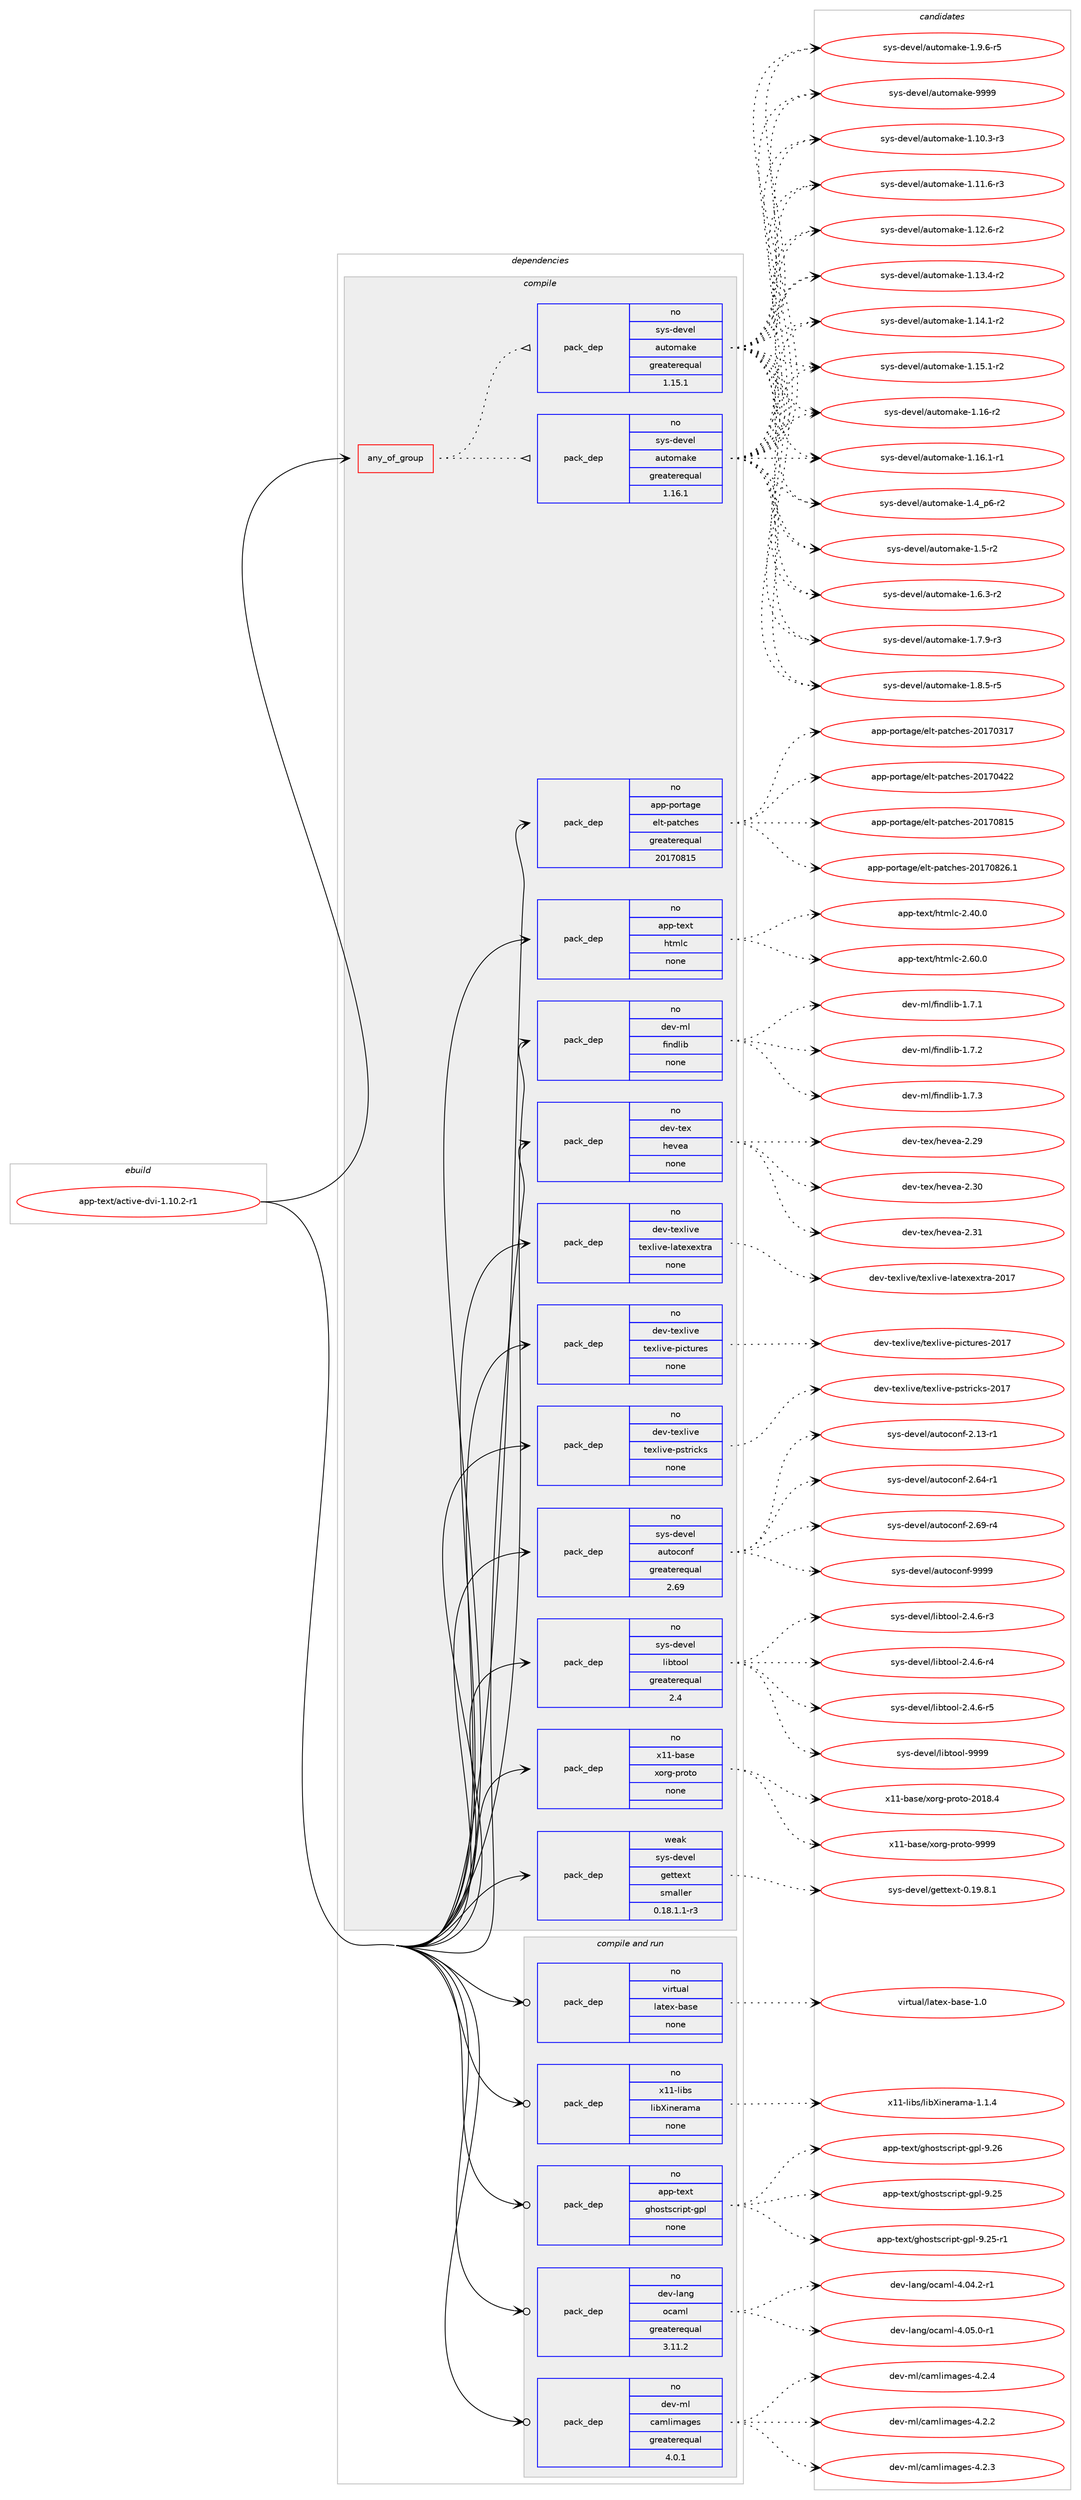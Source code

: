 digraph prolog {

# *************
# Graph options
# *************

newrank=true;
concentrate=true;
compound=true;
graph [rankdir=LR,fontname=Helvetica,fontsize=10,ranksep=1.5];#, ranksep=2.5, nodesep=0.2];
edge  [arrowhead=vee];
node  [fontname=Helvetica,fontsize=10];

# **********
# The ebuild
# **********

subgraph cluster_leftcol {
color=gray;
rank=same;
label=<<i>ebuild</i>>;
id [label="app-text/active-dvi-1.10.2-r1", color=red, width=4, href="../app-text/active-dvi-1.10.2-r1.svg"];
}

# ****************
# The dependencies
# ****************

subgraph cluster_midcol {
color=gray;
label=<<i>dependencies</i>>;
subgraph cluster_compile {
fillcolor="#eeeeee";
style=filled;
label=<<i>compile</i>>;
subgraph any19898 {
dependency1307711 [label=<<TABLE BORDER="0" CELLBORDER="1" CELLSPACING="0" CELLPADDING="4"><TR><TD CELLPADDING="10">any_of_group</TD></TR></TABLE>>, shape=none, color=red];subgraph pack931939 {
dependency1307712 [label=<<TABLE BORDER="0" CELLBORDER="1" CELLSPACING="0" CELLPADDING="4" WIDTH="220"><TR><TD ROWSPAN="6" CELLPADDING="30">pack_dep</TD></TR><TR><TD WIDTH="110">no</TD></TR><TR><TD>sys-devel</TD></TR><TR><TD>automake</TD></TR><TR><TD>greaterequal</TD></TR><TR><TD>1.16.1</TD></TR></TABLE>>, shape=none, color=blue];
}
dependency1307711:e -> dependency1307712:w [weight=20,style="dotted",arrowhead="oinv"];
subgraph pack931940 {
dependency1307713 [label=<<TABLE BORDER="0" CELLBORDER="1" CELLSPACING="0" CELLPADDING="4" WIDTH="220"><TR><TD ROWSPAN="6" CELLPADDING="30">pack_dep</TD></TR><TR><TD WIDTH="110">no</TD></TR><TR><TD>sys-devel</TD></TR><TR><TD>automake</TD></TR><TR><TD>greaterequal</TD></TR><TR><TD>1.15.1</TD></TR></TABLE>>, shape=none, color=blue];
}
dependency1307711:e -> dependency1307713:w [weight=20,style="dotted",arrowhead="oinv"];
}
id:e -> dependency1307711:w [weight=20,style="solid",arrowhead="vee"];
subgraph pack931941 {
dependency1307714 [label=<<TABLE BORDER="0" CELLBORDER="1" CELLSPACING="0" CELLPADDING="4" WIDTH="220"><TR><TD ROWSPAN="6" CELLPADDING="30">pack_dep</TD></TR><TR><TD WIDTH="110">no</TD></TR><TR><TD>app-portage</TD></TR><TR><TD>elt-patches</TD></TR><TR><TD>greaterequal</TD></TR><TR><TD>20170815</TD></TR></TABLE>>, shape=none, color=blue];
}
id:e -> dependency1307714:w [weight=20,style="solid",arrowhead="vee"];
subgraph pack931942 {
dependency1307715 [label=<<TABLE BORDER="0" CELLBORDER="1" CELLSPACING="0" CELLPADDING="4" WIDTH="220"><TR><TD ROWSPAN="6" CELLPADDING="30">pack_dep</TD></TR><TR><TD WIDTH="110">no</TD></TR><TR><TD>app-text</TD></TR><TR><TD>htmlc</TD></TR><TR><TD>none</TD></TR><TR><TD></TD></TR></TABLE>>, shape=none, color=blue];
}
id:e -> dependency1307715:w [weight=20,style="solid",arrowhead="vee"];
subgraph pack931943 {
dependency1307716 [label=<<TABLE BORDER="0" CELLBORDER="1" CELLSPACING="0" CELLPADDING="4" WIDTH="220"><TR><TD ROWSPAN="6" CELLPADDING="30">pack_dep</TD></TR><TR><TD WIDTH="110">no</TD></TR><TR><TD>dev-ml</TD></TR><TR><TD>findlib</TD></TR><TR><TD>none</TD></TR><TR><TD></TD></TR></TABLE>>, shape=none, color=blue];
}
id:e -> dependency1307716:w [weight=20,style="solid",arrowhead="vee"];
subgraph pack931944 {
dependency1307717 [label=<<TABLE BORDER="0" CELLBORDER="1" CELLSPACING="0" CELLPADDING="4" WIDTH="220"><TR><TD ROWSPAN="6" CELLPADDING="30">pack_dep</TD></TR><TR><TD WIDTH="110">no</TD></TR><TR><TD>dev-tex</TD></TR><TR><TD>hevea</TD></TR><TR><TD>none</TD></TR><TR><TD></TD></TR></TABLE>>, shape=none, color=blue];
}
id:e -> dependency1307717:w [weight=20,style="solid",arrowhead="vee"];
subgraph pack931945 {
dependency1307718 [label=<<TABLE BORDER="0" CELLBORDER="1" CELLSPACING="0" CELLPADDING="4" WIDTH="220"><TR><TD ROWSPAN="6" CELLPADDING="30">pack_dep</TD></TR><TR><TD WIDTH="110">no</TD></TR><TR><TD>dev-texlive</TD></TR><TR><TD>texlive-latexextra</TD></TR><TR><TD>none</TD></TR><TR><TD></TD></TR></TABLE>>, shape=none, color=blue];
}
id:e -> dependency1307718:w [weight=20,style="solid",arrowhead="vee"];
subgraph pack931946 {
dependency1307719 [label=<<TABLE BORDER="0" CELLBORDER="1" CELLSPACING="0" CELLPADDING="4" WIDTH="220"><TR><TD ROWSPAN="6" CELLPADDING="30">pack_dep</TD></TR><TR><TD WIDTH="110">no</TD></TR><TR><TD>dev-texlive</TD></TR><TR><TD>texlive-pictures</TD></TR><TR><TD>none</TD></TR><TR><TD></TD></TR></TABLE>>, shape=none, color=blue];
}
id:e -> dependency1307719:w [weight=20,style="solid",arrowhead="vee"];
subgraph pack931947 {
dependency1307720 [label=<<TABLE BORDER="0" CELLBORDER="1" CELLSPACING="0" CELLPADDING="4" WIDTH="220"><TR><TD ROWSPAN="6" CELLPADDING="30">pack_dep</TD></TR><TR><TD WIDTH="110">no</TD></TR><TR><TD>dev-texlive</TD></TR><TR><TD>texlive-pstricks</TD></TR><TR><TD>none</TD></TR><TR><TD></TD></TR></TABLE>>, shape=none, color=blue];
}
id:e -> dependency1307720:w [weight=20,style="solid",arrowhead="vee"];
subgraph pack931948 {
dependency1307721 [label=<<TABLE BORDER="0" CELLBORDER="1" CELLSPACING="0" CELLPADDING="4" WIDTH="220"><TR><TD ROWSPAN="6" CELLPADDING="30">pack_dep</TD></TR><TR><TD WIDTH="110">no</TD></TR><TR><TD>sys-devel</TD></TR><TR><TD>autoconf</TD></TR><TR><TD>greaterequal</TD></TR><TR><TD>2.69</TD></TR></TABLE>>, shape=none, color=blue];
}
id:e -> dependency1307721:w [weight=20,style="solid",arrowhead="vee"];
subgraph pack931949 {
dependency1307722 [label=<<TABLE BORDER="0" CELLBORDER="1" CELLSPACING="0" CELLPADDING="4" WIDTH="220"><TR><TD ROWSPAN="6" CELLPADDING="30">pack_dep</TD></TR><TR><TD WIDTH="110">no</TD></TR><TR><TD>sys-devel</TD></TR><TR><TD>libtool</TD></TR><TR><TD>greaterequal</TD></TR><TR><TD>2.4</TD></TR></TABLE>>, shape=none, color=blue];
}
id:e -> dependency1307722:w [weight=20,style="solid",arrowhead="vee"];
subgraph pack931950 {
dependency1307723 [label=<<TABLE BORDER="0" CELLBORDER="1" CELLSPACING="0" CELLPADDING="4" WIDTH="220"><TR><TD ROWSPAN="6" CELLPADDING="30">pack_dep</TD></TR><TR><TD WIDTH="110">no</TD></TR><TR><TD>x11-base</TD></TR><TR><TD>xorg-proto</TD></TR><TR><TD>none</TD></TR><TR><TD></TD></TR></TABLE>>, shape=none, color=blue];
}
id:e -> dependency1307723:w [weight=20,style="solid",arrowhead="vee"];
subgraph pack931951 {
dependency1307724 [label=<<TABLE BORDER="0" CELLBORDER="1" CELLSPACING="0" CELLPADDING="4" WIDTH="220"><TR><TD ROWSPAN="6" CELLPADDING="30">pack_dep</TD></TR><TR><TD WIDTH="110">weak</TD></TR><TR><TD>sys-devel</TD></TR><TR><TD>gettext</TD></TR><TR><TD>smaller</TD></TR><TR><TD>0.18.1.1-r3</TD></TR></TABLE>>, shape=none, color=blue];
}
id:e -> dependency1307724:w [weight=20,style="solid",arrowhead="vee"];
}
subgraph cluster_compileandrun {
fillcolor="#eeeeee";
style=filled;
label=<<i>compile and run</i>>;
subgraph pack931952 {
dependency1307725 [label=<<TABLE BORDER="0" CELLBORDER="1" CELLSPACING="0" CELLPADDING="4" WIDTH="220"><TR><TD ROWSPAN="6" CELLPADDING="30">pack_dep</TD></TR><TR><TD WIDTH="110">no</TD></TR><TR><TD>app-text</TD></TR><TR><TD>ghostscript-gpl</TD></TR><TR><TD>none</TD></TR><TR><TD></TD></TR></TABLE>>, shape=none, color=blue];
}
id:e -> dependency1307725:w [weight=20,style="solid",arrowhead="odotvee"];
subgraph pack931953 {
dependency1307726 [label=<<TABLE BORDER="0" CELLBORDER="1" CELLSPACING="0" CELLPADDING="4" WIDTH="220"><TR><TD ROWSPAN="6" CELLPADDING="30">pack_dep</TD></TR><TR><TD WIDTH="110">no</TD></TR><TR><TD>dev-lang</TD></TR><TR><TD>ocaml</TD></TR><TR><TD>greaterequal</TD></TR><TR><TD>3.11.2</TD></TR></TABLE>>, shape=none, color=blue];
}
id:e -> dependency1307726:w [weight=20,style="solid",arrowhead="odotvee"];
subgraph pack931954 {
dependency1307727 [label=<<TABLE BORDER="0" CELLBORDER="1" CELLSPACING="0" CELLPADDING="4" WIDTH="220"><TR><TD ROWSPAN="6" CELLPADDING="30">pack_dep</TD></TR><TR><TD WIDTH="110">no</TD></TR><TR><TD>dev-ml</TD></TR><TR><TD>camlimages</TD></TR><TR><TD>greaterequal</TD></TR><TR><TD>4.0.1</TD></TR></TABLE>>, shape=none, color=blue];
}
id:e -> dependency1307727:w [weight=20,style="solid",arrowhead="odotvee"];
subgraph pack931955 {
dependency1307728 [label=<<TABLE BORDER="0" CELLBORDER="1" CELLSPACING="0" CELLPADDING="4" WIDTH="220"><TR><TD ROWSPAN="6" CELLPADDING="30">pack_dep</TD></TR><TR><TD WIDTH="110">no</TD></TR><TR><TD>virtual</TD></TR><TR><TD>latex-base</TD></TR><TR><TD>none</TD></TR><TR><TD></TD></TR></TABLE>>, shape=none, color=blue];
}
id:e -> dependency1307728:w [weight=20,style="solid",arrowhead="odotvee"];
subgraph pack931956 {
dependency1307729 [label=<<TABLE BORDER="0" CELLBORDER="1" CELLSPACING="0" CELLPADDING="4" WIDTH="220"><TR><TD ROWSPAN="6" CELLPADDING="30">pack_dep</TD></TR><TR><TD WIDTH="110">no</TD></TR><TR><TD>x11-libs</TD></TR><TR><TD>libXinerama</TD></TR><TR><TD>none</TD></TR><TR><TD></TD></TR></TABLE>>, shape=none, color=blue];
}
id:e -> dependency1307729:w [weight=20,style="solid",arrowhead="odotvee"];
}
subgraph cluster_run {
fillcolor="#eeeeee";
style=filled;
label=<<i>run</i>>;
}
}

# **************
# The candidates
# **************

subgraph cluster_choices {
rank=same;
color=gray;
label=<<i>candidates</i>>;

subgraph choice931939 {
color=black;
nodesep=1;
choice11512111545100101118101108479711711611110997107101454946494846514511451 [label="sys-devel/automake-1.10.3-r3", color=red, width=4,href="../sys-devel/automake-1.10.3-r3.svg"];
choice11512111545100101118101108479711711611110997107101454946494946544511451 [label="sys-devel/automake-1.11.6-r3", color=red, width=4,href="../sys-devel/automake-1.11.6-r3.svg"];
choice11512111545100101118101108479711711611110997107101454946495046544511450 [label="sys-devel/automake-1.12.6-r2", color=red, width=4,href="../sys-devel/automake-1.12.6-r2.svg"];
choice11512111545100101118101108479711711611110997107101454946495146524511450 [label="sys-devel/automake-1.13.4-r2", color=red, width=4,href="../sys-devel/automake-1.13.4-r2.svg"];
choice11512111545100101118101108479711711611110997107101454946495246494511450 [label="sys-devel/automake-1.14.1-r2", color=red, width=4,href="../sys-devel/automake-1.14.1-r2.svg"];
choice11512111545100101118101108479711711611110997107101454946495346494511450 [label="sys-devel/automake-1.15.1-r2", color=red, width=4,href="../sys-devel/automake-1.15.1-r2.svg"];
choice1151211154510010111810110847971171161111099710710145494649544511450 [label="sys-devel/automake-1.16-r2", color=red, width=4,href="../sys-devel/automake-1.16-r2.svg"];
choice11512111545100101118101108479711711611110997107101454946495446494511449 [label="sys-devel/automake-1.16.1-r1", color=red, width=4,href="../sys-devel/automake-1.16.1-r1.svg"];
choice115121115451001011181011084797117116111109971071014549465295112544511450 [label="sys-devel/automake-1.4_p6-r2", color=red, width=4,href="../sys-devel/automake-1.4_p6-r2.svg"];
choice11512111545100101118101108479711711611110997107101454946534511450 [label="sys-devel/automake-1.5-r2", color=red, width=4,href="../sys-devel/automake-1.5-r2.svg"];
choice115121115451001011181011084797117116111109971071014549465446514511450 [label="sys-devel/automake-1.6.3-r2", color=red, width=4,href="../sys-devel/automake-1.6.3-r2.svg"];
choice115121115451001011181011084797117116111109971071014549465546574511451 [label="sys-devel/automake-1.7.9-r3", color=red, width=4,href="../sys-devel/automake-1.7.9-r3.svg"];
choice115121115451001011181011084797117116111109971071014549465646534511453 [label="sys-devel/automake-1.8.5-r5", color=red, width=4,href="../sys-devel/automake-1.8.5-r5.svg"];
choice115121115451001011181011084797117116111109971071014549465746544511453 [label="sys-devel/automake-1.9.6-r5", color=red, width=4,href="../sys-devel/automake-1.9.6-r5.svg"];
choice115121115451001011181011084797117116111109971071014557575757 [label="sys-devel/automake-9999", color=red, width=4,href="../sys-devel/automake-9999.svg"];
dependency1307712:e -> choice11512111545100101118101108479711711611110997107101454946494846514511451:w [style=dotted,weight="100"];
dependency1307712:e -> choice11512111545100101118101108479711711611110997107101454946494946544511451:w [style=dotted,weight="100"];
dependency1307712:e -> choice11512111545100101118101108479711711611110997107101454946495046544511450:w [style=dotted,weight="100"];
dependency1307712:e -> choice11512111545100101118101108479711711611110997107101454946495146524511450:w [style=dotted,weight="100"];
dependency1307712:e -> choice11512111545100101118101108479711711611110997107101454946495246494511450:w [style=dotted,weight="100"];
dependency1307712:e -> choice11512111545100101118101108479711711611110997107101454946495346494511450:w [style=dotted,weight="100"];
dependency1307712:e -> choice1151211154510010111810110847971171161111099710710145494649544511450:w [style=dotted,weight="100"];
dependency1307712:e -> choice11512111545100101118101108479711711611110997107101454946495446494511449:w [style=dotted,weight="100"];
dependency1307712:e -> choice115121115451001011181011084797117116111109971071014549465295112544511450:w [style=dotted,weight="100"];
dependency1307712:e -> choice11512111545100101118101108479711711611110997107101454946534511450:w [style=dotted,weight="100"];
dependency1307712:e -> choice115121115451001011181011084797117116111109971071014549465446514511450:w [style=dotted,weight="100"];
dependency1307712:e -> choice115121115451001011181011084797117116111109971071014549465546574511451:w [style=dotted,weight="100"];
dependency1307712:e -> choice115121115451001011181011084797117116111109971071014549465646534511453:w [style=dotted,weight="100"];
dependency1307712:e -> choice115121115451001011181011084797117116111109971071014549465746544511453:w [style=dotted,weight="100"];
dependency1307712:e -> choice115121115451001011181011084797117116111109971071014557575757:w [style=dotted,weight="100"];
}
subgraph choice931940 {
color=black;
nodesep=1;
choice11512111545100101118101108479711711611110997107101454946494846514511451 [label="sys-devel/automake-1.10.3-r3", color=red, width=4,href="../sys-devel/automake-1.10.3-r3.svg"];
choice11512111545100101118101108479711711611110997107101454946494946544511451 [label="sys-devel/automake-1.11.6-r3", color=red, width=4,href="../sys-devel/automake-1.11.6-r3.svg"];
choice11512111545100101118101108479711711611110997107101454946495046544511450 [label="sys-devel/automake-1.12.6-r2", color=red, width=4,href="../sys-devel/automake-1.12.6-r2.svg"];
choice11512111545100101118101108479711711611110997107101454946495146524511450 [label="sys-devel/automake-1.13.4-r2", color=red, width=4,href="../sys-devel/automake-1.13.4-r2.svg"];
choice11512111545100101118101108479711711611110997107101454946495246494511450 [label="sys-devel/automake-1.14.1-r2", color=red, width=4,href="../sys-devel/automake-1.14.1-r2.svg"];
choice11512111545100101118101108479711711611110997107101454946495346494511450 [label="sys-devel/automake-1.15.1-r2", color=red, width=4,href="../sys-devel/automake-1.15.1-r2.svg"];
choice1151211154510010111810110847971171161111099710710145494649544511450 [label="sys-devel/automake-1.16-r2", color=red, width=4,href="../sys-devel/automake-1.16-r2.svg"];
choice11512111545100101118101108479711711611110997107101454946495446494511449 [label="sys-devel/automake-1.16.1-r1", color=red, width=4,href="../sys-devel/automake-1.16.1-r1.svg"];
choice115121115451001011181011084797117116111109971071014549465295112544511450 [label="sys-devel/automake-1.4_p6-r2", color=red, width=4,href="../sys-devel/automake-1.4_p6-r2.svg"];
choice11512111545100101118101108479711711611110997107101454946534511450 [label="sys-devel/automake-1.5-r2", color=red, width=4,href="../sys-devel/automake-1.5-r2.svg"];
choice115121115451001011181011084797117116111109971071014549465446514511450 [label="sys-devel/automake-1.6.3-r2", color=red, width=4,href="../sys-devel/automake-1.6.3-r2.svg"];
choice115121115451001011181011084797117116111109971071014549465546574511451 [label="sys-devel/automake-1.7.9-r3", color=red, width=4,href="../sys-devel/automake-1.7.9-r3.svg"];
choice115121115451001011181011084797117116111109971071014549465646534511453 [label="sys-devel/automake-1.8.5-r5", color=red, width=4,href="../sys-devel/automake-1.8.5-r5.svg"];
choice115121115451001011181011084797117116111109971071014549465746544511453 [label="sys-devel/automake-1.9.6-r5", color=red, width=4,href="../sys-devel/automake-1.9.6-r5.svg"];
choice115121115451001011181011084797117116111109971071014557575757 [label="sys-devel/automake-9999", color=red, width=4,href="../sys-devel/automake-9999.svg"];
dependency1307713:e -> choice11512111545100101118101108479711711611110997107101454946494846514511451:w [style=dotted,weight="100"];
dependency1307713:e -> choice11512111545100101118101108479711711611110997107101454946494946544511451:w [style=dotted,weight="100"];
dependency1307713:e -> choice11512111545100101118101108479711711611110997107101454946495046544511450:w [style=dotted,weight="100"];
dependency1307713:e -> choice11512111545100101118101108479711711611110997107101454946495146524511450:w [style=dotted,weight="100"];
dependency1307713:e -> choice11512111545100101118101108479711711611110997107101454946495246494511450:w [style=dotted,weight="100"];
dependency1307713:e -> choice11512111545100101118101108479711711611110997107101454946495346494511450:w [style=dotted,weight="100"];
dependency1307713:e -> choice1151211154510010111810110847971171161111099710710145494649544511450:w [style=dotted,weight="100"];
dependency1307713:e -> choice11512111545100101118101108479711711611110997107101454946495446494511449:w [style=dotted,weight="100"];
dependency1307713:e -> choice115121115451001011181011084797117116111109971071014549465295112544511450:w [style=dotted,weight="100"];
dependency1307713:e -> choice11512111545100101118101108479711711611110997107101454946534511450:w [style=dotted,weight="100"];
dependency1307713:e -> choice115121115451001011181011084797117116111109971071014549465446514511450:w [style=dotted,weight="100"];
dependency1307713:e -> choice115121115451001011181011084797117116111109971071014549465546574511451:w [style=dotted,weight="100"];
dependency1307713:e -> choice115121115451001011181011084797117116111109971071014549465646534511453:w [style=dotted,weight="100"];
dependency1307713:e -> choice115121115451001011181011084797117116111109971071014549465746544511453:w [style=dotted,weight="100"];
dependency1307713:e -> choice115121115451001011181011084797117116111109971071014557575757:w [style=dotted,weight="100"];
}
subgraph choice931941 {
color=black;
nodesep=1;
choice97112112451121111141169710310147101108116451129711699104101115455048495548514955 [label="app-portage/elt-patches-20170317", color=red, width=4,href="../app-portage/elt-patches-20170317.svg"];
choice97112112451121111141169710310147101108116451129711699104101115455048495548525050 [label="app-portage/elt-patches-20170422", color=red, width=4,href="../app-portage/elt-patches-20170422.svg"];
choice97112112451121111141169710310147101108116451129711699104101115455048495548564953 [label="app-portage/elt-patches-20170815", color=red, width=4,href="../app-portage/elt-patches-20170815.svg"];
choice971121124511211111411697103101471011081164511297116991041011154550484955485650544649 [label="app-portage/elt-patches-20170826.1", color=red, width=4,href="../app-portage/elt-patches-20170826.1.svg"];
dependency1307714:e -> choice97112112451121111141169710310147101108116451129711699104101115455048495548514955:w [style=dotted,weight="100"];
dependency1307714:e -> choice97112112451121111141169710310147101108116451129711699104101115455048495548525050:w [style=dotted,weight="100"];
dependency1307714:e -> choice97112112451121111141169710310147101108116451129711699104101115455048495548564953:w [style=dotted,weight="100"];
dependency1307714:e -> choice971121124511211111411697103101471011081164511297116991041011154550484955485650544649:w [style=dotted,weight="100"];
}
subgraph choice931942 {
color=black;
nodesep=1;
choice9711211245116101120116471041161091089945504652484648 [label="app-text/htmlc-2.40.0", color=red, width=4,href="../app-text/htmlc-2.40.0.svg"];
choice9711211245116101120116471041161091089945504654484648 [label="app-text/htmlc-2.60.0", color=red, width=4,href="../app-text/htmlc-2.60.0.svg"];
dependency1307715:e -> choice9711211245116101120116471041161091089945504652484648:w [style=dotted,weight="100"];
dependency1307715:e -> choice9711211245116101120116471041161091089945504654484648:w [style=dotted,weight="100"];
}
subgraph choice931943 {
color=black;
nodesep=1;
choice100101118451091084710210511010010810598454946554649 [label="dev-ml/findlib-1.7.1", color=red, width=4,href="../dev-ml/findlib-1.7.1.svg"];
choice100101118451091084710210511010010810598454946554650 [label="dev-ml/findlib-1.7.2", color=red, width=4,href="../dev-ml/findlib-1.7.2.svg"];
choice100101118451091084710210511010010810598454946554651 [label="dev-ml/findlib-1.7.3", color=red, width=4,href="../dev-ml/findlib-1.7.3.svg"];
dependency1307716:e -> choice100101118451091084710210511010010810598454946554649:w [style=dotted,weight="100"];
dependency1307716:e -> choice100101118451091084710210511010010810598454946554650:w [style=dotted,weight="100"];
dependency1307716:e -> choice100101118451091084710210511010010810598454946554651:w [style=dotted,weight="100"];
}
subgraph choice931944 {
color=black;
nodesep=1;
choice1001011184511610112047104101118101974550465057 [label="dev-tex/hevea-2.29", color=red, width=4,href="../dev-tex/hevea-2.29.svg"];
choice1001011184511610112047104101118101974550465148 [label="dev-tex/hevea-2.30", color=red, width=4,href="../dev-tex/hevea-2.30.svg"];
choice1001011184511610112047104101118101974550465149 [label="dev-tex/hevea-2.31", color=red, width=4,href="../dev-tex/hevea-2.31.svg"];
dependency1307717:e -> choice1001011184511610112047104101118101974550465057:w [style=dotted,weight="100"];
dependency1307717:e -> choice1001011184511610112047104101118101974550465148:w [style=dotted,weight="100"];
dependency1307717:e -> choice1001011184511610112047104101118101974550465149:w [style=dotted,weight="100"];
}
subgraph choice931945 {
color=black;
nodesep=1;
choice10010111845116101120108105118101471161011201081051181014510897116101120101120116114974550484955 [label="dev-texlive/texlive-latexextra-2017", color=red, width=4,href="../dev-texlive/texlive-latexextra-2017.svg"];
dependency1307718:e -> choice10010111845116101120108105118101471161011201081051181014510897116101120101120116114974550484955:w [style=dotted,weight="100"];
}
subgraph choice931946 {
color=black;
nodesep=1;
choice100101118451161011201081051181014711610112010810511810145112105991161171141011154550484955 [label="dev-texlive/texlive-pictures-2017", color=red, width=4,href="../dev-texlive/texlive-pictures-2017.svg"];
dependency1307719:e -> choice100101118451161011201081051181014711610112010810511810145112105991161171141011154550484955:w [style=dotted,weight="100"];
}
subgraph choice931947 {
color=black;
nodesep=1;
choice100101118451161011201081051181014711610112010810511810145112115116114105991071154550484955 [label="dev-texlive/texlive-pstricks-2017", color=red, width=4,href="../dev-texlive/texlive-pstricks-2017.svg"];
dependency1307720:e -> choice100101118451161011201081051181014711610112010810511810145112115116114105991071154550484955:w [style=dotted,weight="100"];
}
subgraph choice931948 {
color=black;
nodesep=1;
choice1151211154510010111810110847971171161119911111010245504649514511449 [label="sys-devel/autoconf-2.13-r1", color=red, width=4,href="../sys-devel/autoconf-2.13-r1.svg"];
choice1151211154510010111810110847971171161119911111010245504654524511449 [label="sys-devel/autoconf-2.64-r1", color=red, width=4,href="../sys-devel/autoconf-2.64-r1.svg"];
choice1151211154510010111810110847971171161119911111010245504654574511452 [label="sys-devel/autoconf-2.69-r4", color=red, width=4,href="../sys-devel/autoconf-2.69-r4.svg"];
choice115121115451001011181011084797117116111991111101024557575757 [label="sys-devel/autoconf-9999", color=red, width=4,href="../sys-devel/autoconf-9999.svg"];
dependency1307721:e -> choice1151211154510010111810110847971171161119911111010245504649514511449:w [style=dotted,weight="100"];
dependency1307721:e -> choice1151211154510010111810110847971171161119911111010245504654524511449:w [style=dotted,weight="100"];
dependency1307721:e -> choice1151211154510010111810110847971171161119911111010245504654574511452:w [style=dotted,weight="100"];
dependency1307721:e -> choice115121115451001011181011084797117116111991111101024557575757:w [style=dotted,weight="100"];
}
subgraph choice931949 {
color=black;
nodesep=1;
choice1151211154510010111810110847108105981161111111084550465246544511451 [label="sys-devel/libtool-2.4.6-r3", color=red, width=4,href="../sys-devel/libtool-2.4.6-r3.svg"];
choice1151211154510010111810110847108105981161111111084550465246544511452 [label="sys-devel/libtool-2.4.6-r4", color=red, width=4,href="../sys-devel/libtool-2.4.6-r4.svg"];
choice1151211154510010111810110847108105981161111111084550465246544511453 [label="sys-devel/libtool-2.4.6-r5", color=red, width=4,href="../sys-devel/libtool-2.4.6-r5.svg"];
choice1151211154510010111810110847108105981161111111084557575757 [label="sys-devel/libtool-9999", color=red, width=4,href="../sys-devel/libtool-9999.svg"];
dependency1307722:e -> choice1151211154510010111810110847108105981161111111084550465246544511451:w [style=dotted,weight="100"];
dependency1307722:e -> choice1151211154510010111810110847108105981161111111084550465246544511452:w [style=dotted,weight="100"];
dependency1307722:e -> choice1151211154510010111810110847108105981161111111084550465246544511453:w [style=dotted,weight="100"];
dependency1307722:e -> choice1151211154510010111810110847108105981161111111084557575757:w [style=dotted,weight="100"];
}
subgraph choice931950 {
color=black;
nodesep=1;
choice1204949459897115101471201111141034511211411111611145504849564652 [label="x11-base/xorg-proto-2018.4", color=red, width=4,href="../x11-base/xorg-proto-2018.4.svg"];
choice120494945989711510147120111114103451121141111161114557575757 [label="x11-base/xorg-proto-9999", color=red, width=4,href="../x11-base/xorg-proto-9999.svg"];
dependency1307723:e -> choice1204949459897115101471201111141034511211411111611145504849564652:w [style=dotted,weight="100"];
dependency1307723:e -> choice120494945989711510147120111114103451121141111161114557575757:w [style=dotted,weight="100"];
}
subgraph choice931951 {
color=black;
nodesep=1;
choice1151211154510010111810110847103101116116101120116454846495746564649 [label="sys-devel/gettext-0.19.8.1", color=red, width=4,href="../sys-devel/gettext-0.19.8.1.svg"];
dependency1307724:e -> choice1151211154510010111810110847103101116116101120116454846495746564649:w [style=dotted,weight="100"];
}
subgraph choice931952 {
color=black;
nodesep=1;
choice97112112451161011201164710310411111511611599114105112116451031121084557465053 [label="app-text/ghostscript-gpl-9.25", color=red, width=4,href="../app-text/ghostscript-gpl-9.25.svg"];
choice971121124511610112011647103104111115116115991141051121164510311210845574650534511449 [label="app-text/ghostscript-gpl-9.25-r1", color=red, width=4,href="../app-text/ghostscript-gpl-9.25-r1.svg"];
choice97112112451161011201164710310411111511611599114105112116451031121084557465054 [label="app-text/ghostscript-gpl-9.26", color=red, width=4,href="../app-text/ghostscript-gpl-9.26.svg"];
dependency1307725:e -> choice97112112451161011201164710310411111511611599114105112116451031121084557465053:w [style=dotted,weight="100"];
dependency1307725:e -> choice971121124511610112011647103104111115116115991141051121164510311210845574650534511449:w [style=dotted,weight="100"];
dependency1307725:e -> choice97112112451161011201164710310411111511611599114105112116451031121084557465054:w [style=dotted,weight="100"];
}
subgraph choice931953 {
color=black;
nodesep=1;
choice1001011184510897110103471119997109108455246485246504511449 [label="dev-lang/ocaml-4.04.2-r1", color=red, width=4,href="../dev-lang/ocaml-4.04.2-r1.svg"];
choice1001011184510897110103471119997109108455246485346484511449 [label="dev-lang/ocaml-4.05.0-r1", color=red, width=4,href="../dev-lang/ocaml-4.05.0-r1.svg"];
dependency1307726:e -> choice1001011184510897110103471119997109108455246485246504511449:w [style=dotted,weight="100"];
dependency1307726:e -> choice1001011184510897110103471119997109108455246485346484511449:w [style=dotted,weight="100"];
}
subgraph choice931954 {
color=black;
nodesep=1;
choice1001011184510910847999710910810510997103101115455246504650 [label="dev-ml/camlimages-4.2.2", color=red, width=4,href="../dev-ml/camlimages-4.2.2.svg"];
choice1001011184510910847999710910810510997103101115455246504651 [label="dev-ml/camlimages-4.2.3", color=red, width=4,href="../dev-ml/camlimages-4.2.3.svg"];
choice1001011184510910847999710910810510997103101115455246504652 [label="dev-ml/camlimages-4.2.4", color=red, width=4,href="../dev-ml/camlimages-4.2.4.svg"];
dependency1307727:e -> choice1001011184510910847999710910810510997103101115455246504650:w [style=dotted,weight="100"];
dependency1307727:e -> choice1001011184510910847999710910810510997103101115455246504651:w [style=dotted,weight="100"];
dependency1307727:e -> choice1001011184510910847999710910810510997103101115455246504652:w [style=dotted,weight="100"];
}
subgraph choice931955 {
color=black;
nodesep=1;
choice11810511411611797108471089711610112045989711510145494648 [label="virtual/latex-base-1.0", color=red, width=4,href="../virtual/latex-base-1.0.svg"];
dependency1307728:e -> choice11810511411611797108471089711610112045989711510145494648:w [style=dotted,weight="100"];
}
subgraph choice931956 {
color=black;
nodesep=1;
choice120494945108105981154710810598881051101011149710997454946494652 [label="x11-libs/libXinerama-1.1.4", color=red, width=4,href="../x11-libs/libXinerama-1.1.4.svg"];
dependency1307729:e -> choice120494945108105981154710810598881051101011149710997454946494652:w [style=dotted,weight="100"];
}
}

}
